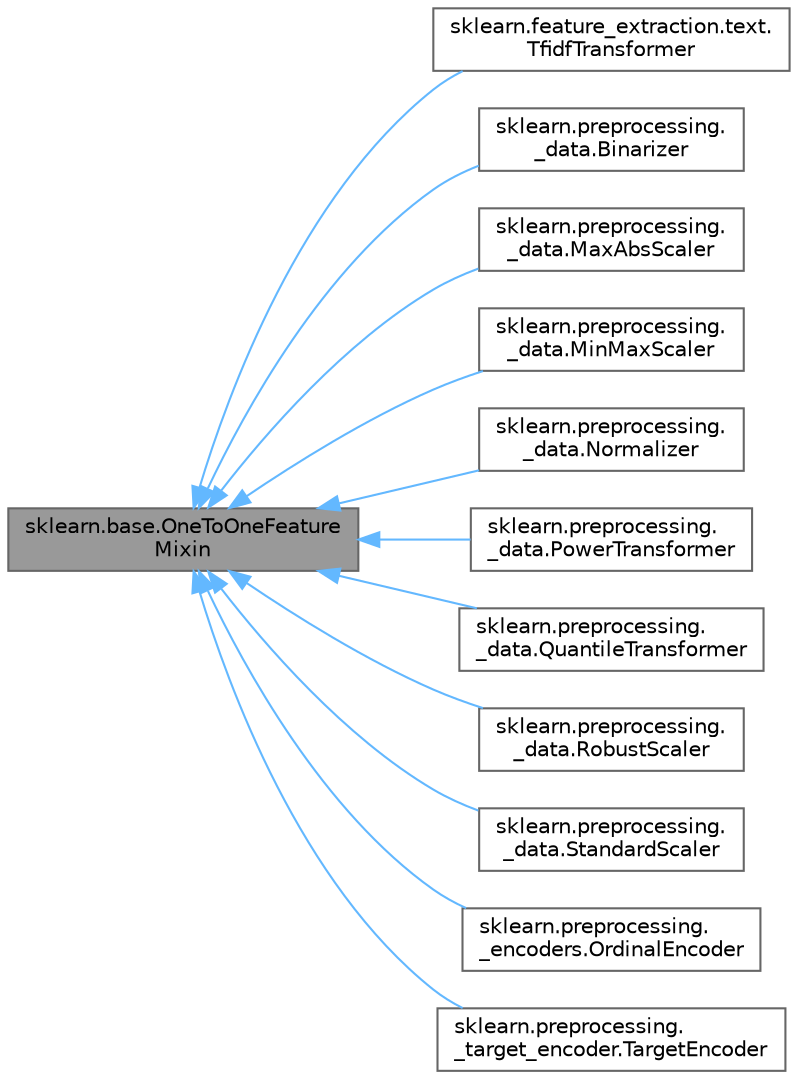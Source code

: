 digraph "sklearn.base.OneToOneFeatureMixin"
{
 // LATEX_PDF_SIZE
  bgcolor="transparent";
  edge [fontname=Helvetica,fontsize=10,labelfontname=Helvetica,labelfontsize=10];
  node [fontname=Helvetica,fontsize=10,shape=box,height=0.2,width=0.4];
  rankdir="LR";
  Node1 [id="Node000001",label="sklearn.base.OneToOneFeature\lMixin",height=0.2,width=0.4,color="gray40", fillcolor="grey60", style="filled", fontcolor="black",tooltip=" "];
  Node1 -> Node2 [id="edge1_Node000001_Node000002",dir="back",color="steelblue1",style="solid",tooltip=" "];
  Node2 [id="Node000002",label="sklearn.feature_extraction.text.\lTfidfTransformer",height=0.2,width=0.4,color="gray40", fillcolor="white", style="filled",URL="$d4/d08/classsklearn_1_1feature__extraction_1_1text_1_1TfidfTransformer.html",tooltip=" "];
  Node1 -> Node3 [id="edge2_Node000001_Node000003",dir="back",color="steelblue1",style="solid",tooltip=" "];
  Node3 [id="Node000003",label="sklearn.preprocessing.\l_data.Binarizer",height=0.2,width=0.4,color="gray40", fillcolor="white", style="filled",URL="$d9/d40/classsklearn_1_1preprocessing_1_1__data_1_1Binarizer.html",tooltip=" "];
  Node1 -> Node4 [id="edge3_Node000001_Node000004",dir="back",color="steelblue1",style="solid",tooltip=" "];
  Node4 [id="Node000004",label="sklearn.preprocessing.\l_data.MaxAbsScaler",height=0.2,width=0.4,color="gray40", fillcolor="white", style="filled",URL="$d3/d69/classsklearn_1_1preprocessing_1_1__data_1_1MaxAbsScaler.html",tooltip=" "];
  Node1 -> Node5 [id="edge4_Node000001_Node000005",dir="back",color="steelblue1",style="solid",tooltip=" "];
  Node5 [id="Node000005",label="sklearn.preprocessing.\l_data.MinMaxScaler",height=0.2,width=0.4,color="gray40", fillcolor="white", style="filled",URL="$df/dac/classsklearn_1_1preprocessing_1_1__data_1_1MinMaxScaler.html",tooltip=" "];
  Node1 -> Node6 [id="edge5_Node000001_Node000006",dir="back",color="steelblue1",style="solid",tooltip=" "];
  Node6 [id="Node000006",label="sklearn.preprocessing.\l_data.Normalizer",height=0.2,width=0.4,color="gray40", fillcolor="white", style="filled",URL="$da/d07/classsklearn_1_1preprocessing_1_1__data_1_1Normalizer.html",tooltip=" "];
  Node1 -> Node7 [id="edge6_Node000001_Node000007",dir="back",color="steelblue1",style="solid",tooltip=" "];
  Node7 [id="Node000007",label="sklearn.preprocessing.\l_data.PowerTransformer",height=0.2,width=0.4,color="gray40", fillcolor="white", style="filled",URL="$da/da2/classsklearn_1_1preprocessing_1_1__data_1_1PowerTransformer.html",tooltip=" "];
  Node1 -> Node8 [id="edge7_Node000001_Node000008",dir="back",color="steelblue1",style="solid",tooltip=" "];
  Node8 [id="Node000008",label="sklearn.preprocessing.\l_data.QuantileTransformer",height=0.2,width=0.4,color="gray40", fillcolor="white", style="filled",URL="$dc/dcf/classsklearn_1_1preprocessing_1_1__data_1_1QuantileTransformer.html",tooltip=" "];
  Node1 -> Node9 [id="edge8_Node000001_Node000009",dir="back",color="steelblue1",style="solid",tooltip=" "];
  Node9 [id="Node000009",label="sklearn.preprocessing.\l_data.RobustScaler",height=0.2,width=0.4,color="gray40", fillcolor="white", style="filled",URL="$d8/d14/classsklearn_1_1preprocessing_1_1__data_1_1RobustScaler.html",tooltip=" "];
  Node1 -> Node10 [id="edge9_Node000001_Node000010",dir="back",color="steelblue1",style="solid",tooltip=" "];
  Node10 [id="Node000010",label="sklearn.preprocessing.\l_data.StandardScaler",height=0.2,width=0.4,color="gray40", fillcolor="white", style="filled",URL="$d3/d6c/classsklearn_1_1preprocessing_1_1__data_1_1StandardScaler.html",tooltip=" "];
  Node1 -> Node11 [id="edge10_Node000001_Node000011",dir="back",color="steelblue1",style="solid",tooltip=" "];
  Node11 [id="Node000011",label="sklearn.preprocessing.\l_encoders.OrdinalEncoder",height=0.2,width=0.4,color="gray40", fillcolor="white", style="filled",URL="$d9/d87/classsklearn_1_1preprocessing_1_1__encoders_1_1OrdinalEncoder.html",tooltip=" "];
  Node1 -> Node12 [id="edge11_Node000001_Node000012",dir="back",color="steelblue1",style="solid",tooltip=" "];
  Node12 [id="Node000012",label="sklearn.preprocessing.\l_target_encoder.TargetEncoder",height=0.2,width=0.4,color="gray40", fillcolor="white", style="filled",URL="$db/d05/classsklearn_1_1preprocessing_1_1__target__encoder_1_1TargetEncoder.html",tooltip=" "];
}
